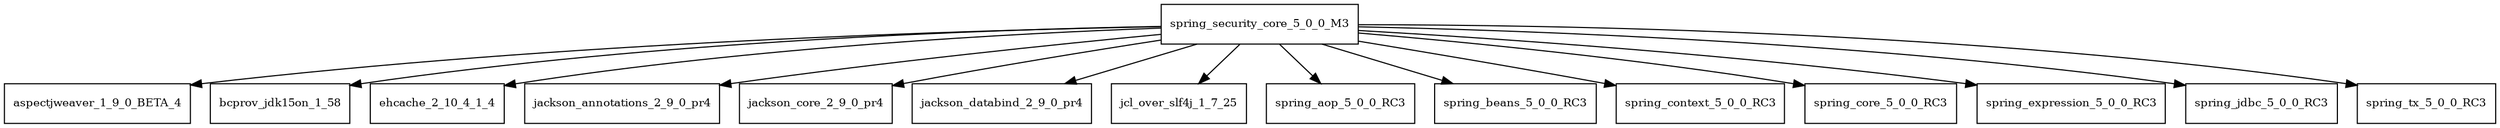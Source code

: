 digraph spring_security_core_5_0_0_M3_dependencies {
  node [shape = box, fontsize=10.0];
  spring_security_core_5_0_0_M3 -> aspectjweaver_1_9_0_BETA_4;
  spring_security_core_5_0_0_M3 -> bcprov_jdk15on_1_58;
  spring_security_core_5_0_0_M3 -> ehcache_2_10_4_1_4;
  spring_security_core_5_0_0_M3 -> jackson_annotations_2_9_0_pr4;
  spring_security_core_5_0_0_M3 -> jackson_core_2_9_0_pr4;
  spring_security_core_5_0_0_M3 -> jackson_databind_2_9_0_pr4;
  spring_security_core_5_0_0_M3 -> jcl_over_slf4j_1_7_25;
  spring_security_core_5_0_0_M3 -> spring_aop_5_0_0_RC3;
  spring_security_core_5_0_0_M3 -> spring_beans_5_0_0_RC3;
  spring_security_core_5_0_0_M3 -> spring_context_5_0_0_RC3;
  spring_security_core_5_0_0_M3 -> spring_core_5_0_0_RC3;
  spring_security_core_5_0_0_M3 -> spring_expression_5_0_0_RC3;
  spring_security_core_5_0_0_M3 -> spring_jdbc_5_0_0_RC3;
  spring_security_core_5_0_0_M3 -> spring_tx_5_0_0_RC3;
}
